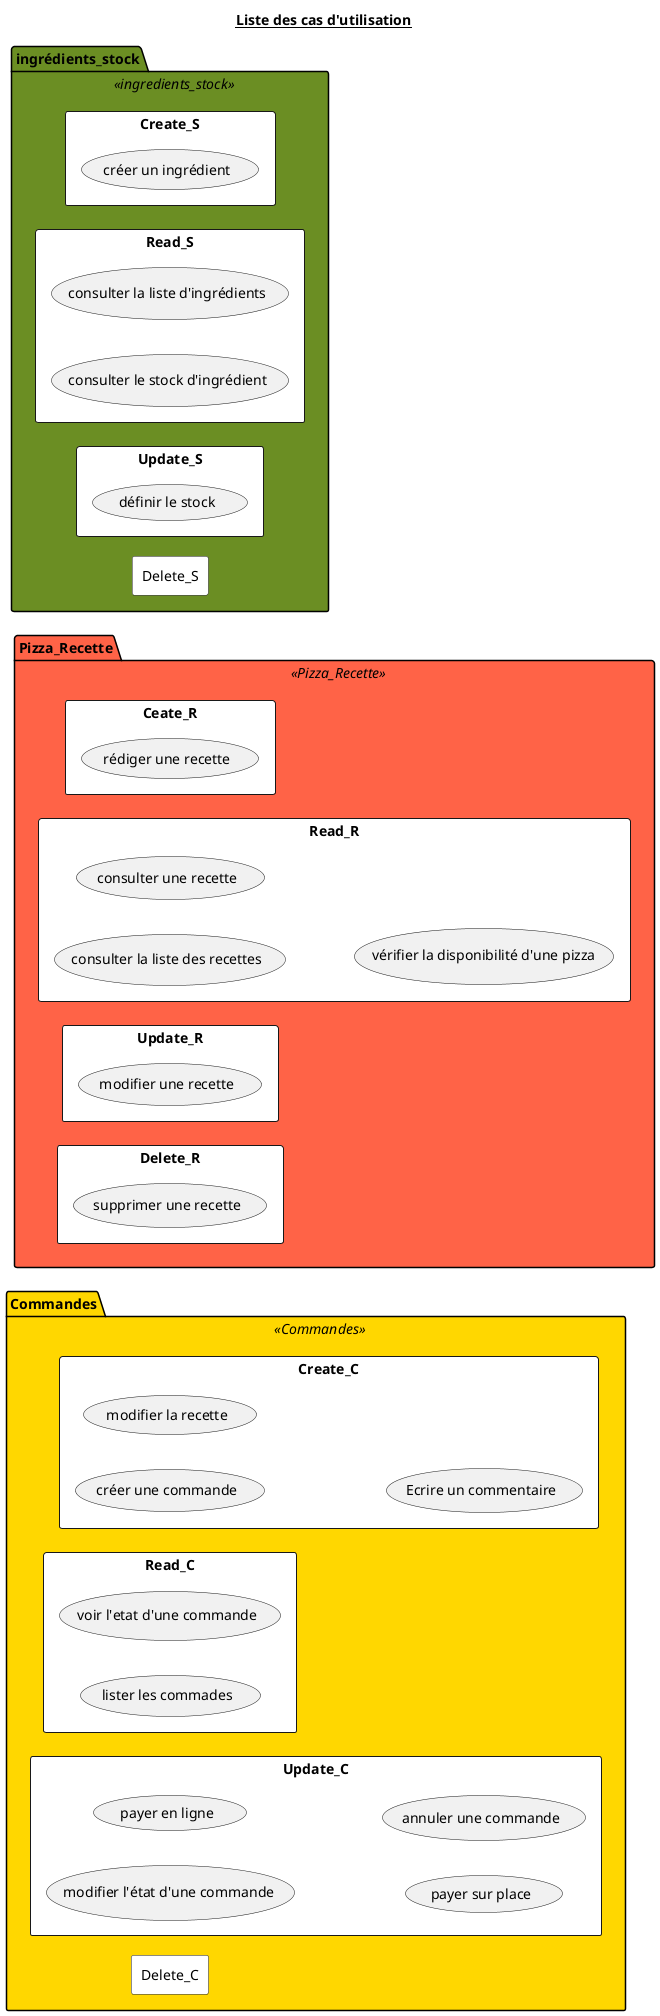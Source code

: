 @startuml 0_ListUseCases

title <u>Liste des cas d'utilisation</u>

'Create
'Read
'Update
'Delete

skinparam package {
    backgroundColor<<Commandes>> Gold
    backgroundColor<<Pizza_Recette>> Tomato
    backgroundColor<<ingredients_stock>> OliveDrab
}
skinparam rectangle{
    backgroundColor White
}

' COMMANDES
package Commandes <<Commandes>> {
    left to right direction
    rectangle Create_C {
        (créer une commande) AS CREATE_CMD
        (modifier la recette) AS CUSTO_CMD
        (Ecrire un commentaire) AS COMMENT_CMD
    }
    rectangle Read_C {
        (voir l'etat d'une commande) AS SHOW_STATE_CMD
        (lister les commades) AS LIST_CMD
    }
    rectangle Update_C {
        (modifier l'état d'une commande) AS MODIFY_STATE_CMD
        (payer en ligne) AS PAY_ONLINE_CMD
        (payer sur place) AS PAY_STORE_CMD
        (annuler une commande) AS CANCEL_CMD
    }
    rectangle Delete_C {
    }
}

' RECETTE

package Pizza_Recette <<Pizza_Recette>> {
    rectangle Ceate_R {
        (rédiger une recette) AS CREATE_RECIPE
    }
    rectangle Read_R {
        (consulter la liste des recettes) AS LIST_RECIPE
        (consulter une recette) AS SHOW_RECIPE
        (vérifier la disponibilité d'une pizza) AS AVAIL_RECIPE
    }
    rectangle Update_R {
        (modifier une recette) AS MODIFY_RECIPE
    }
    rectangle Delete_R {
        (supprimer une recette) AS DEL_RECIPE
    }
}

' INGREDIENTS
package ingrédients_stock <<ingredients_stock>> {
    rectangle Create_S{
        (créer un ingrédient) AS CREATE_ITEM
    }
    rectangle Read_S {
        (consulter la liste d'ingrédients) AS LIST_ITEM
        (consulter le stock d'ingrédient) AS SHOW_ITEM
    }
    rectangle Update_S {
        (définir le stock) AS SET_ITEN
    }
    rectangle Delete_S{
    }
}

' 'COMMANDES
'     (créer une commande) AS CREATE_CMD
'     (Ecrire un commentaire) AS COMMENT_CMD
'     (modifier la recette) AS CUSTO_CMD
'     (lister les commades) AS LIST_CMD
'     (voir l'etat d'une commande) AS SHOW_STATE_CMD
'     (modifier l'état d'une commande) AS MODIFY_STATE_CMD
'     (payer en ligne) AS PAY_ONLINE_CMD
'     (payer sur place) AS PAY_STORE_CMD
'     (annuler une commande) AS CANCEL_CMD

' ' RECETTE
'     (rédiger une recette) AS CREATE_RECIPE

'     (consulter la liste des recettes) AS LIST_RECIPE
'     (consulter une recette) AS SHOW_RECIPE
'     (vérifier la disponibilité d'une pizza) AS AVAIL_RECIPE
'     (modifier une recette) AS MODIFY_RECIPE
'     (supprimer une recette) AS DEL_RECIPE

' ' INGREDIENTS
'     (créer un ingrédient) AS CREATE_ITEM
'     (consulter la liste d'ingrédients) AS LIST_ITEM
'     (consulter le stock d'ingrédient) AS SHOW_ITEM
'     (définir le stock) AS SET_ITEN

@enduml